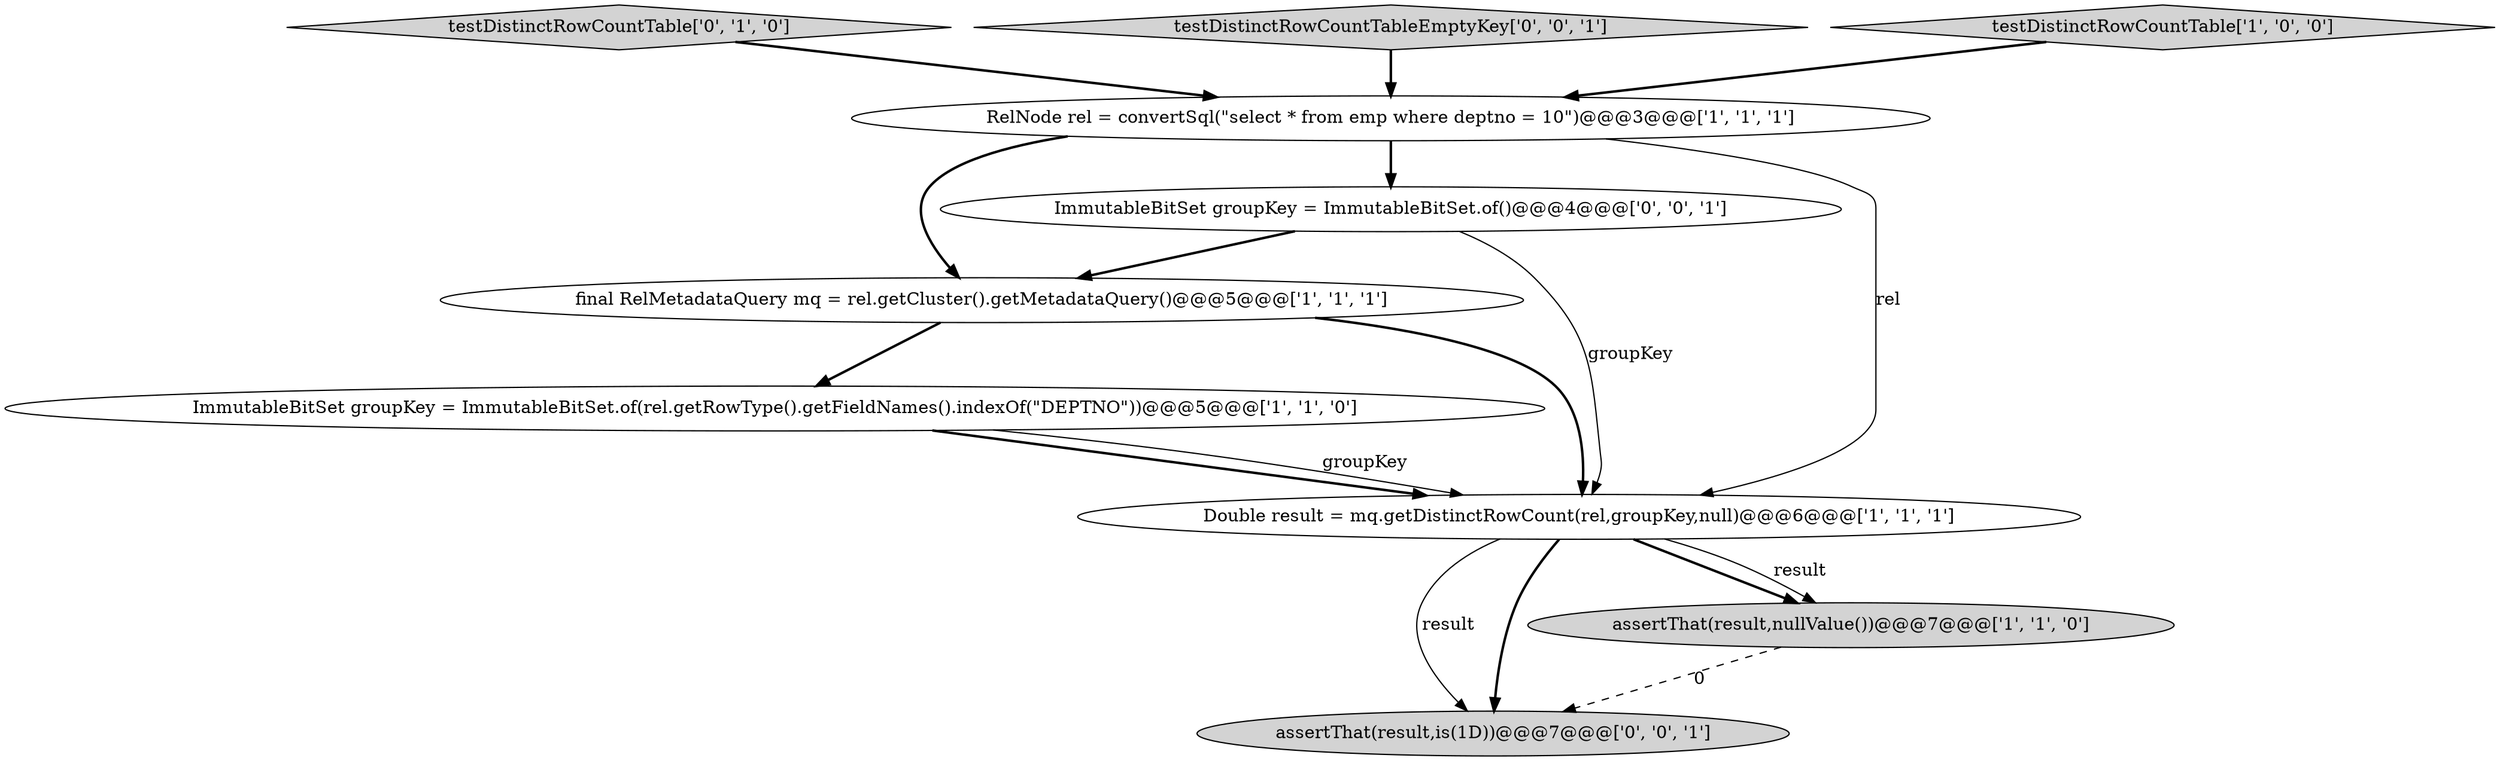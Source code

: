 digraph {
4 [style = filled, label = "ImmutableBitSet groupKey = ImmutableBitSet.of(rel.getRowType().getFieldNames().indexOf(\"DEPTNO\"))@@@5@@@['1', '1', '0']", fillcolor = white, shape = ellipse image = "AAA0AAABBB1BBB"];
6 [style = filled, label = "testDistinctRowCountTable['0', '1', '0']", fillcolor = lightgray, shape = diamond image = "AAA0AAABBB2BBB"];
3 [style = filled, label = "final RelMetadataQuery mq = rel.getCluster().getMetadataQuery()@@@5@@@['1', '1', '1']", fillcolor = white, shape = ellipse image = "AAA0AAABBB1BBB"];
8 [style = filled, label = "ImmutableBitSet groupKey = ImmutableBitSet.of()@@@4@@@['0', '0', '1']", fillcolor = white, shape = ellipse image = "AAA0AAABBB3BBB"];
9 [style = filled, label = "assertThat(result,is(1D))@@@7@@@['0', '0', '1']", fillcolor = lightgray, shape = ellipse image = "AAA0AAABBB3BBB"];
0 [style = filled, label = "RelNode rel = convertSql(\"select * from emp where deptno = 10\")@@@3@@@['1', '1', '1']", fillcolor = white, shape = ellipse image = "AAA0AAABBB1BBB"];
7 [style = filled, label = "testDistinctRowCountTableEmptyKey['0', '0', '1']", fillcolor = lightgray, shape = diamond image = "AAA0AAABBB3BBB"];
1 [style = filled, label = "Double result = mq.getDistinctRowCount(rel,groupKey,null)@@@6@@@['1', '1', '1']", fillcolor = white, shape = ellipse image = "AAA0AAABBB1BBB"];
5 [style = filled, label = "assertThat(result,nullValue())@@@7@@@['1', '1', '0']", fillcolor = lightgray, shape = ellipse image = "AAA0AAABBB1BBB"];
2 [style = filled, label = "testDistinctRowCountTable['1', '0', '0']", fillcolor = lightgray, shape = diamond image = "AAA0AAABBB1BBB"];
1->5 [style = bold, label=""];
0->3 [style = bold, label=""];
0->1 [style = solid, label="rel"];
5->9 [style = dashed, label="0"];
8->1 [style = solid, label="groupKey"];
4->1 [style = bold, label=""];
2->0 [style = bold, label=""];
6->0 [style = bold, label=""];
7->0 [style = bold, label=""];
1->9 [style = solid, label="result"];
3->1 [style = bold, label=""];
4->1 [style = solid, label="groupKey"];
3->4 [style = bold, label=""];
1->5 [style = solid, label="result"];
1->9 [style = bold, label=""];
0->8 [style = bold, label=""];
8->3 [style = bold, label=""];
}
